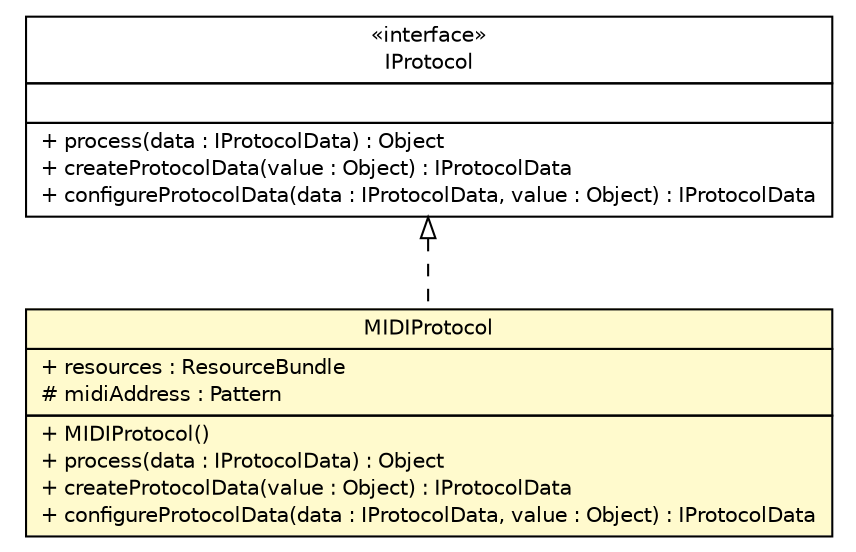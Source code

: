#!/usr/local/bin/dot
#
# Class diagram 
# Generated by UMLGraph version R5_6 (http://www.umlgraph.org/)
#

digraph G {
	edge [fontname="Helvetica",fontsize=10,labelfontname="Helvetica",labelfontsize=10];
	node [fontname="Helvetica",fontsize=10,shape=plaintext];
	nodesep=0.25;
	ranksep=0.5;
	// com.xley.lfosc.midi.MIDIProtocol
	c806 [label=<<table title="com.xley.lfosc.midi.MIDIProtocol" border="0" cellborder="1" cellspacing="0" cellpadding="2" port="p" bgcolor="lemonChiffon" href="./MIDIProtocol.html">
		<tr><td><table border="0" cellspacing="0" cellpadding="1">
<tr><td align="center" balign="center"> MIDIProtocol </td></tr>
		</table></td></tr>
		<tr><td><table border="0" cellspacing="0" cellpadding="1">
<tr><td align="left" balign="left"> + resources : ResourceBundle </td></tr>
<tr><td align="left" balign="left"> # midiAddress : Pattern </td></tr>
		</table></td></tr>
		<tr><td><table border="0" cellspacing="0" cellpadding="1">
<tr><td align="left" balign="left"> + MIDIProtocol() </td></tr>
<tr><td align="left" balign="left"> + process(data : IProtocolData) : Object </td></tr>
<tr><td align="left" balign="left"> + createProtocolData(value : Object) : IProtocolData </td></tr>
<tr><td align="left" balign="left"> + configureProtocolData(data : IProtocolData, value : Object) : IProtocolData </td></tr>
		</table></td></tr>
		</table>>, URL="./MIDIProtocol.html", fontname="Helvetica", fontcolor="black", fontsize=10.0];
	// com.xley.lfosc.IProtocol
	c824 [label=<<table title="com.xley.lfosc.IProtocol" border="0" cellborder="1" cellspacing="0" cellpadding="2" port="p" href="../IProtocol.html">
		<tr><td><table border="0" cellspacing="0" cellpadding="1">
<tr><td align="center" balign="center"> &#171;interface&#187; </td></tr>
<tr><td align="center" balign="center"> IProtocol </td></tr>
		</table></td></tr>
		<tr><td><table border="0" cellspacing="0" cellpadding="1">
<tr><td align="left" balign="left">  </td></tr>
		</table></td></tr>
		<tr><td><table border="0" cellspacing="0" cellpadding="1">
<tr><td align="left" balign="left"> + process(data : IProtocolData) : Object </td></tr>
<tr><td align="left" balign="left"> + createProtocolData(value : Object) : IProtocolData </td></tr>
<tr><td align="left" balign="left"> + configureProtocolData(data : IProtocolData, value : Object) : IProtocolData </td></tr>
		</table></td></tr>
		</table>>, URL="../IProtocol.html", fontname="Helvetica", fontcolor="black", fontsize=10.0];
	//com.xley.lfosc.midi.MIDIProtocol implements com.xley.lfosc.IProtocol
	c824:p -> c806:p [dir=back,arrowtail=empty,style=dashed];
}

